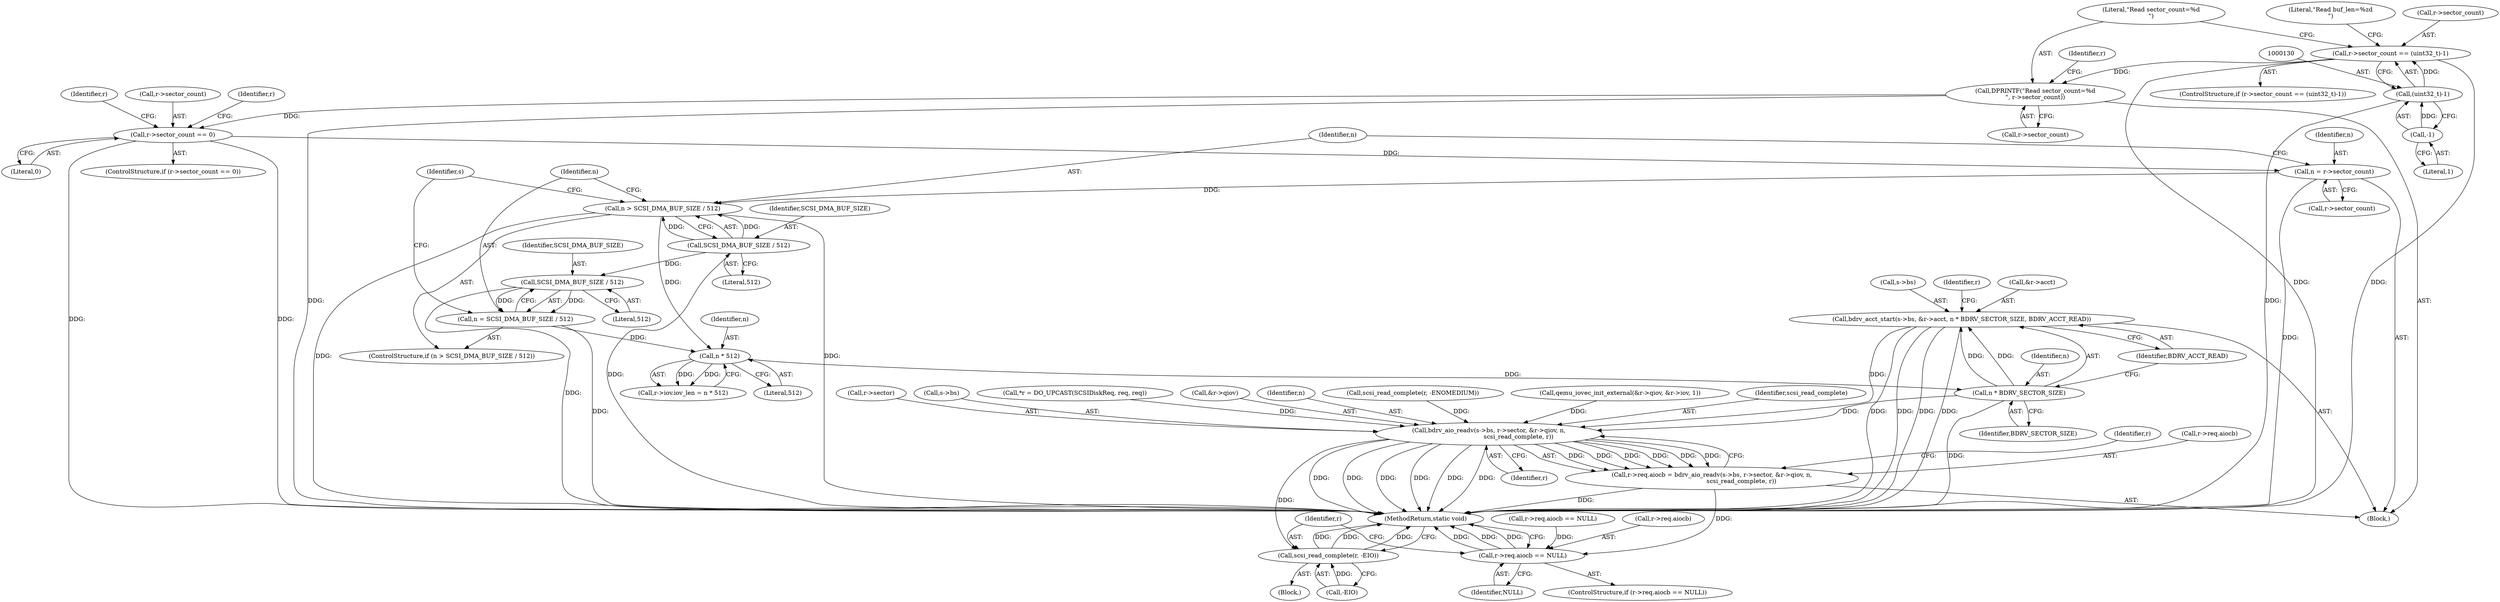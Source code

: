digraph "0_qemu_103b40f51e4012b3b0ad20f615562a1806d7f49a_0@pointer" {
"1000246" [label="(Call,bdrv_acct_start(s->bs, &r->acct, n * BDRV_SECTOR_SIZE, BDRV_ACCT_READ))"];
"1000254" [label="(Call,n * BDRV_SECTOR_SIZE)"];
"1000233" [label="(Call,n * 512)"];
"1000208" [label="(Call,n > SCSI_DMA_BUF_SIZE / 512)"];
"1000202" [label="(Call,n = r->sector_count)"];
"1000163" [label="(Call,r->sector_count == 0)"];
"1000157" [label="(Call,DPRINTF(\"Read sector_count=%d\n\", r->sector_count))"];
"1000125" [label="(Call,r->sector_count == (uint32_t)-1)"];
"1000129" [label="(Call,(uint32_t)-1)"];
"1000131" [label="(Call,-1)"];
"1000210" [label="(Call,SCSI_DMA_BUF_SIZE / 512)"];
"1000213" [label="(Call,n = SCSI_DMA_BUF_SIZE / 512)"];
"1000215" [label="(Call,SCSI_DMA_BUF_SIZE / 512)"];
"1000264" [label="(Call,bdrv_aio_readv(s->bs, r->sector, &r->qiov, n,\n                               scsi_read_complete, r))"];
"1000258" [label="(Call,r->req.aiocb = bdrv_aio_readv(s->bs, r->sector, &r->qiov, n,\n                               scsi_read_complete, r))"];
"1000279" [label="(Call,r->req.aiocb == NULL)"];
"1000287" [label="(Call,scsi_read_complete(r, -EIO))"];
"1000223" [label="(Call,scsi_read_complete(r, -ENOMEDIUM))"];
"1000208" [label="(Call,n > SCSI_DMA_BUF_SIZE / 512)"];
"1000104" [label="(Block,)"];
"1000204" [label="(Call,r->sector_count)"];
"1000126" [label="(Call,r->sector_count)"];
"1000236" [label="(Call,qemu_iovec_init_external(&r->qiov, &r->iov, 1))"];
"1000278" [label="(ControlStructure,if (r->req.aiocb == NULL))"];
"1000157" [label="(Call,DPRINTF(\"Read sector_count=%d\n\", r->sector_count))"];
"1000211" [label="(Identifier,SCSI_DMA_BUF_SIZE)"];
"1000277" [label="(Identifier,r)"];
"1000247" [label="(Call,s->bs)"];
"1000233" [label="(Call,n * 512)"];
"1000124" [label="(ControlStructure,if (r->sector_count == (uint32_t)-1))"];
"1000216" [label="(Identifier,SCSI_DMA_BUF_SIZE)"];
"1000276" [label="(Identifier,scsi_read_complete)"];
"1000282" [label="(Identifier,r)"];
"1000288" [label="(Identifier,r)"];
"1000172" [label="(Identifier,r)"];
"1000158" [label="(Literal,\"Read sector_count=%d\n\")"];
"1000255" [label="(Identifier,n)"];
"1000132" [label="(Literal,1)"];
"1000234" [label="(Identifier,n)"];
"1000291" [label="(MethodReturn,static void)"];
"1000268" [label="(Call,r->sector)"];
"1000164" [label="(Call,r->sector_count)"];
"1000180" [label="(Identifier,r)"];
"1000265" [label="(Call,s->bs)"];
"1000106" [label="(Call,*r = DO_UPCAST(SCSIDiskReq, req, req))"];
"1000162" [label="(ControlStructure,if (r->sector_count == 0))"];
"1000177" [label="(Call,r->req.aiocb == NULL)"];
"1000202" [label="(Call,n = r->sector_count)"];
"1000235" [label="(Literal,512)"];
"1000271" [label="(Call,&r->qiov)"];
"1000129" [label="(Call,(uint32_t)-1)"];
"1000220" [label="(Identifier,s)"];
"1000131" [label="(Call,-1)"];
"1000215" [label="(Call,SCSI_DMA_BUF_SIZE / 512)"];
"1000259" [label="(Call,r->req.aiocb)"];
"1000135" [label="(Literal,\"Read buf_len=%zd\n\")"];
"1000286" [label="(Block,)"];
"1000209" [label="(Identifier,n)"];
"1000261" [label="(Identifier,r)"];
"1000280" [label="(Call,r->req.aiocb)"];
"1000214" [label="(Identifier,n)"];
"1000212" [label="(Literal,512)"];
"1000227" [label="(Call,r->iov.iov_len = n * 512)"];
"1000210" [label="(Call,SCSI_DMA_BUF_SIZE / 512)"];
"1000264" [label="(Call,bdrv_aio_readv(s->bs, r->sector, &r->qiov, n,\n                               scsi_read_complete, r))"];
"1000256" [label="(Identifier,BDRV_SECTOR_SIZE)"];
"1000159" [label="(Call,r->sector_count)"];
"1000275" [label="(Identifier,n)"];
"1000285" [label="(Identifier,NULL)"];
"1000213" [label="(Call,n = SCSI_DMA_BUF_SIZE / 512)"];
"1000163" [label="(Call,r->sector_count == 0)"];
"1000217" [label="(Literal,512)"];
"1000250" [label="(Call,&r->acct)"];
"1000203" [label="(Identifier,n)"];
"1000246" [label="(Call,bdrv_acct_start(s->bs, &r->acct, n * BDRV_SECTOR_SIZE, BDRV_ACCT_READ))"];
"1000257" [label="(Identifier,BDRV_ACCT_READ)"];
"1000254" [label="(Call,n * BDRV_SECTOR_SIZE)"];
"1000165" [label="(Identifier,r)"];
"1000125" [label="(Call,r->sector_count == (uint32_t)-1)"];
"1000287" [label="(Call,scsi_read_complete(r, -EIO))"];
"1000167" [label="(Literal,0)"];
"1000207" [label="(ControlStructure,if (n > SCSI_DMA_BUF_SIZE / 512))"];
"1000258" [label="(Call,r->req.aiocb = bdrv_aio_readv(s->bs, r->sector, &r->qiov, n,\n                               scsi_read_complete, r))"];
"1000279" [label="(Call,r->req.aiocb == NULL)"];
"1000289" [label="(Call,-EIO)"];
"1000246" -> "1000104"  [label="AST: "];
"1000246" -> "1000257"  [label="CFG: "];
"1000247" -> "1000246"  [label="AST: "];
"1000250" -> "1000246"  [label="AST: "];
"1000254" -> "1000246"  [label="AST: "];
"1000257" -> "1000246"  [label="AST: "];
"1000261" -> "1000246"  [label="CFG: "];
"1000246" -> "1000291"  [label="DDG: "];
"1000246" -> "1000291"  [label="DDG: "];
"1000246" -> "1000291"  [label="DDG: "];
"1000246" -> "1000291"  [label="DDG: "];
"1000254" -> "1000246"  [label="DDG: "];
"1000254" -> "1000246"  [label="DDG: "];
"1000246" -> "1000264"  [label="DDG: "];
"1000254" -> "1000256"  [label="CFG: "];
"1000255" -> "1000254"  [label="AST: "];
"1000256" -> "1000254"  [label="AST: "];
"1000257" -> "1000254"  [label="CFG: "];
"1000254" -> "1000291"  [label="DDG: "];
"1000233" -> "1000254"  [label="DDG: "];
"1000254" -> "1000264"  [label="DDG: "];
"1000233" -> "1000227"  [label="AST: "];
"1000233" -> "1000235"  [label="CFG: "];
"1000234" -> "1000233"  [label="AST: "];
"1000235" -> "1000233"  [label="AST: "];
"1000227" -> "1000233"  [label="CFG: "];
"1000233" -> "1000227"  [label="DDG: "];
"1000233" -> "1000227"  [label="DDG: "];
"1000208" -> "1000233"  [label="DDG: "];
"1000213" -> "1000233"  [label="DDG: "];
"1000208" -> "1000207"  [label="AST: "];
"1000208" -> "1000210"  [label="CFG: "];
"1000209" -> "1000208"  [label="AST: "];
"1000210" -> "1000208"  [label="AST: "];
"1000214" -> "1000208"  [label="CFG: "];
"1000220" -> "1000208"  [label="CFG: "];
"1000208" -> "1000291"  [label="DDG: "];
"1000208" -> "1000291"  [label="DDG: "];
"1000202" -> "1000208"  [label="DDG: "];
"1000210" -> "1000208"  [label="DDG: "];
"1000210" -> "1000208"  [label="DDG: "];
"1000202" -> "1000104"  [label="AST: "];
"1000202" -> "1000204"  [label="CFG: "];
"1000203" -> "1000202"  [label="AST: "];
"1000204" -> "1000202"  [label="AST: "];
"1000209" -> "1000202"  [label="CFG: "];
"1000202" -> "1000291"  [label="DDG: "];
"1000163" -> "1000202"  [label="DDG: "];
"1000163" -> "1000162"  [label="AST: "];
"1000163" -> "1000167"  [label="CFG: "];
"1000164" -> "1000163"  [label="AST: "];
"1000167" -> "1000163"  [label="AST: "];
"1000172" -> "1000163"  [label="CFG: "];
"1000180" -> "1000163"  [label="CFG: "];
"1000163" -> "1000291"  [label="DDG: "];
"1000163" -> "1000291"  [label="DDG: "];
"1000157" -> "1000163"  [label="DDG: "];
"1000157" -> "1000104"  [label="AST: "];
"1000157" -> "1000159"  [label="CFG: "];
"1000158" -> "1000157"  [label="AST: "];
"1000159" -> "1000157"  [label="AST: "];
"1000165" -> "1000157"  [label="CFG: "];
"1000157" -> "1000291"  [label="DDG: "];
"1000125" -> "1000157"  [label="DDG: "];
"1000125" -> "1000124"  [label="AST: "];
"1000125" -> "1000129"  [label="CFG: "];
"1000126" -> "1000125"  [label="AST: "];
"1000129" -> "1000125"  [label="AST: "];
"1000135" -> "1000125"  [label="CFG: "];
"1000158" -> "1000125"  [label="CFG: "];
"1000125" -> "1000291"  [label="DDG: "];
"1000125" -> "1000291"  [label="DDG: "];
"1000129" -> "1000125"  [label="DDG: "];
"1000129" -> "1000131"  [label="CFG: "];
"1000130" -> "1000129"  [label="AST: "];
"1000131" -> "1000129"  [label="AST: "];
"1000129" -> "1000291"  [label="DDG: "];
"1000131" -> "1000129"  [label="DDG: "];
"1000131" -> "1000132"  [label="CFG: "];
"1000132" -> "1000131"  [label="AST: "];
"1000210" -> "1000212"  [label="CFG: "];
"1000211" -> "1000210"  [label="AST: "];
"1000212" -> "1000210"  [label="AST: "];
"1000210" -> "1000291"  [label="DDG: "];
"1000210" -> "1000215"  [label="DDG: "];
"1000213" -> "1000207"  [label="AST: "];
"1000213" -> "1000215"  [label="CFG: "];
"1000214" -> "1000213"  [label="AST: "];
"1000215" -> "1000213"  [label="AST: "];
"1000220" -> "1000213"  [label="CFG: "];
"1000213" -> "1000291"  [label="DDG: "];
"1000215" -> "1000213"  [label="DDG: "];
"1000215" -> "1000213"  [label="DDG: "];
"1000215" -> "1000217"  [label="CFG: "];
"1000216" -> "1000215"  [label="AST: "];
"1000217" -> "1000215"  [label="AST: "];
"1000215" -> "1000291"  [label="DDG: "];
"1000264" -> "1000258"  [label="AST: "];
"1000264" -> "1000277"  [label="CFG: "];
"1000265" -> "1000264"  [label="AST: "];
"1000268" -> "1000264"  [label="AST: "];
"1000271" -> "1000264"  [label="AST: "];
"1000275" -> "1000264"  [label="AST: "];
"1000276" -> "1000264"  [label="AST: "];
"1000277" -> "1000264"  [label="AST: "];
"1000258" -> "1000264"  [label="CFG: "];
"1000264" -> "1000291"  [label="DDG: "];
"1000264" -> "1000291"  [label="DDG: "];
"1000264" -> "1000291"  [label="DDG: "];
"1000264" -> "1000291"  [label="DDG: "];
"1000264" -> "1000291"  [label="DDG: "];
"1000264" -> "1000291"  [label="DDG: "];
"1000264" -> "1000258"  [label="DDG: "];
"1000264" -> "1000258"  [label="DDG: "];
"1000264" -> "1000258"  [label="DDG: "];
"1000264" -> "1000258"  [label="DDG: "];
"1000264" -> "1000258"  [label="DDG: "];
"1000264" -> "1000258"  [label="DDG: "];
"1000236" -> "1000264"  [label="DDG: "];
"1000106" -> "1000264"  [label="DDG: "];
"1000223" -> "1000264"  [label="DDG: "];
"1000264" -> "1000287"  [label="DDG: "];
"1000258" -> "1000104"  [label="AST: "];
"1000259" -> "1000258"  [label="AST: "];
"1000282" -> "1000258"  [label="CFG: "];
"1000258" -> "1000291"  [label="DDG: "];
"1000258" -> "1000279"  [label="DDG: "];
"1000279" -> "1000278"  [label="AST: "];
"1000279" -> "1000285"  [label="CFG: "];
"1000280" -> "1000279"  [label="AST: "];
"1000285" -> "1000279"  [label="AST: "];
"1000288" -> "1000279"  [label="CFG: "];
"1000291" -> "1000279"  [label="CFG: "];
"1000279" -> "1000291"  [label="DDG: "];
"1000279" -> "1000291"  [label="DDG: "];
"1000279" -> "1000291"  [label="DDG: "];
"1000177" -> "1000279"  [label="DDG: "];
"1000287" -> "1000286"  [label="AST: "];
"1000287" -> "1000289"  [label="CFG: "];
"1000288" -> "1000287"  [label="AST: "];
"1000289" -> "1000287"  [label="AST: "];
"1000291" -> "1000287"  [label="CFG: "];
"1000287" -> "1000291"  [label="DDG: "];
"1000287" -> "1000291"  [label="DDG: "];
"1000287" -> "1000291"  [label="DDG: "];
"1000289" -> "1000287"  [label="DDG: "];
}
